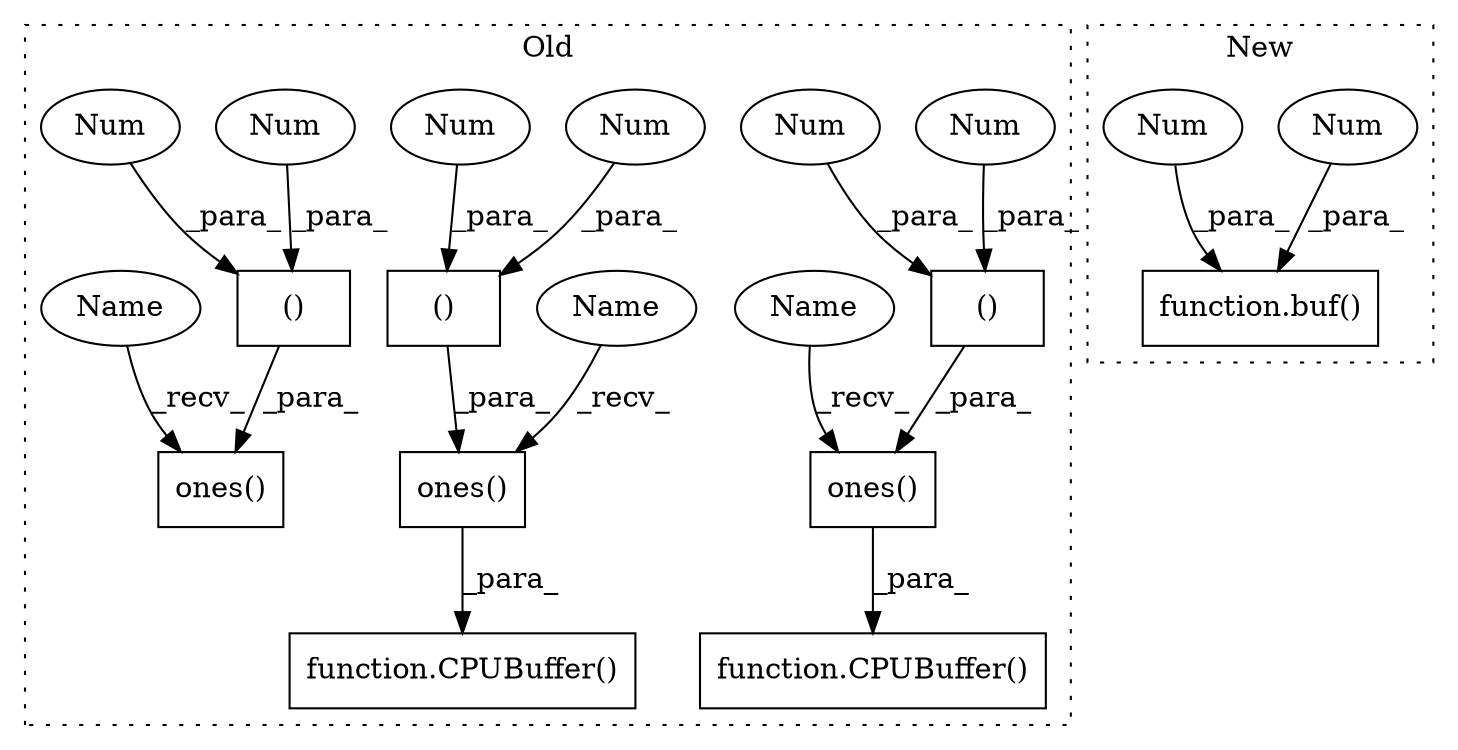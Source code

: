 digraph G {
subgraph cluster0 {
1 [label="function.CPUBuffer()" a="75" s="721,763" l="10,1" shape="box"];
3 [label="()" a="54" s="741" l="2" shape="box"];
4 [label="ones()" a="75" s="731,744" l="8,19" shape="box"];
5 [label="ones()" a="75" s="586,599" l="8,19" shape="box"];
6 [label="()" a="54" s="596" l="2" shape="box"];
7 [label="ones()" a="75" s="638,651" l="8,19" shape="box"];
8 [label="()" a="54" s="648" l="2" shape="box"];
9 [label="Num" a="76" s="647" l="1" shape="ellipse"];
10 [label="Num" a="76" s="740" l="1" shape="ellipse"];
11 [label="Num" a="76" s="742" l="1" shape="ellipse"];
14 [label="Num" a="76" s="597" l="1" shape="ellipse"];
15 [label="Num" a="76" s="595" l="1" shape="ellipse"];
16 [label="Num" a="76" s="649" l="1" shape="ellipse"];
17 [label="function.CPUBuffer()" a="75" s="628,670" l="10,1" shape="box"];
18 [label="Name" a="87" s="638" l="2" shape="ellipse"];
19 [label="Name" a="87" s="731" l="2" shape="ellipse"];
20 [label="Name" a="87" s="586" l="2" shape="ellipse"];
label = "Old";
style="dotted";
}
subgraph cluster1 {
2 [label="function.buf()" a="75" s="609,616" l="4,1" shape="box"];
12 [label="Num" a="76" s="615" l="1" shape="ellipse"];
13 [label="Num" a="76" s="613" l="1" shape="ellipse"];
label = "New";
style="dotted";
}
3 -> 4 [label="_para_"];
4 -> 1 [label="_para_"];
6 -> 5 [label="_para_"];
7 -> 17 [label="_para_"];
8 -> 7 [label="_para_"];
9 -> 8 [label="_para_"];
10 -> 3 [label="_para_"];
11 -> 3 [label="_para_"];
12 -> 2 [label="_para_"];
13 -> 2 [label="_para_"];
14 -> 6 [label="_para_"];
15 -> 6 [label="_para_"];
16 -> 8 [label="_para_"];
18 -> 7 [label="_recv_"];
19 -> 4 [label="_recv_"];
20 -> 5 [label="_recv_"];
}
